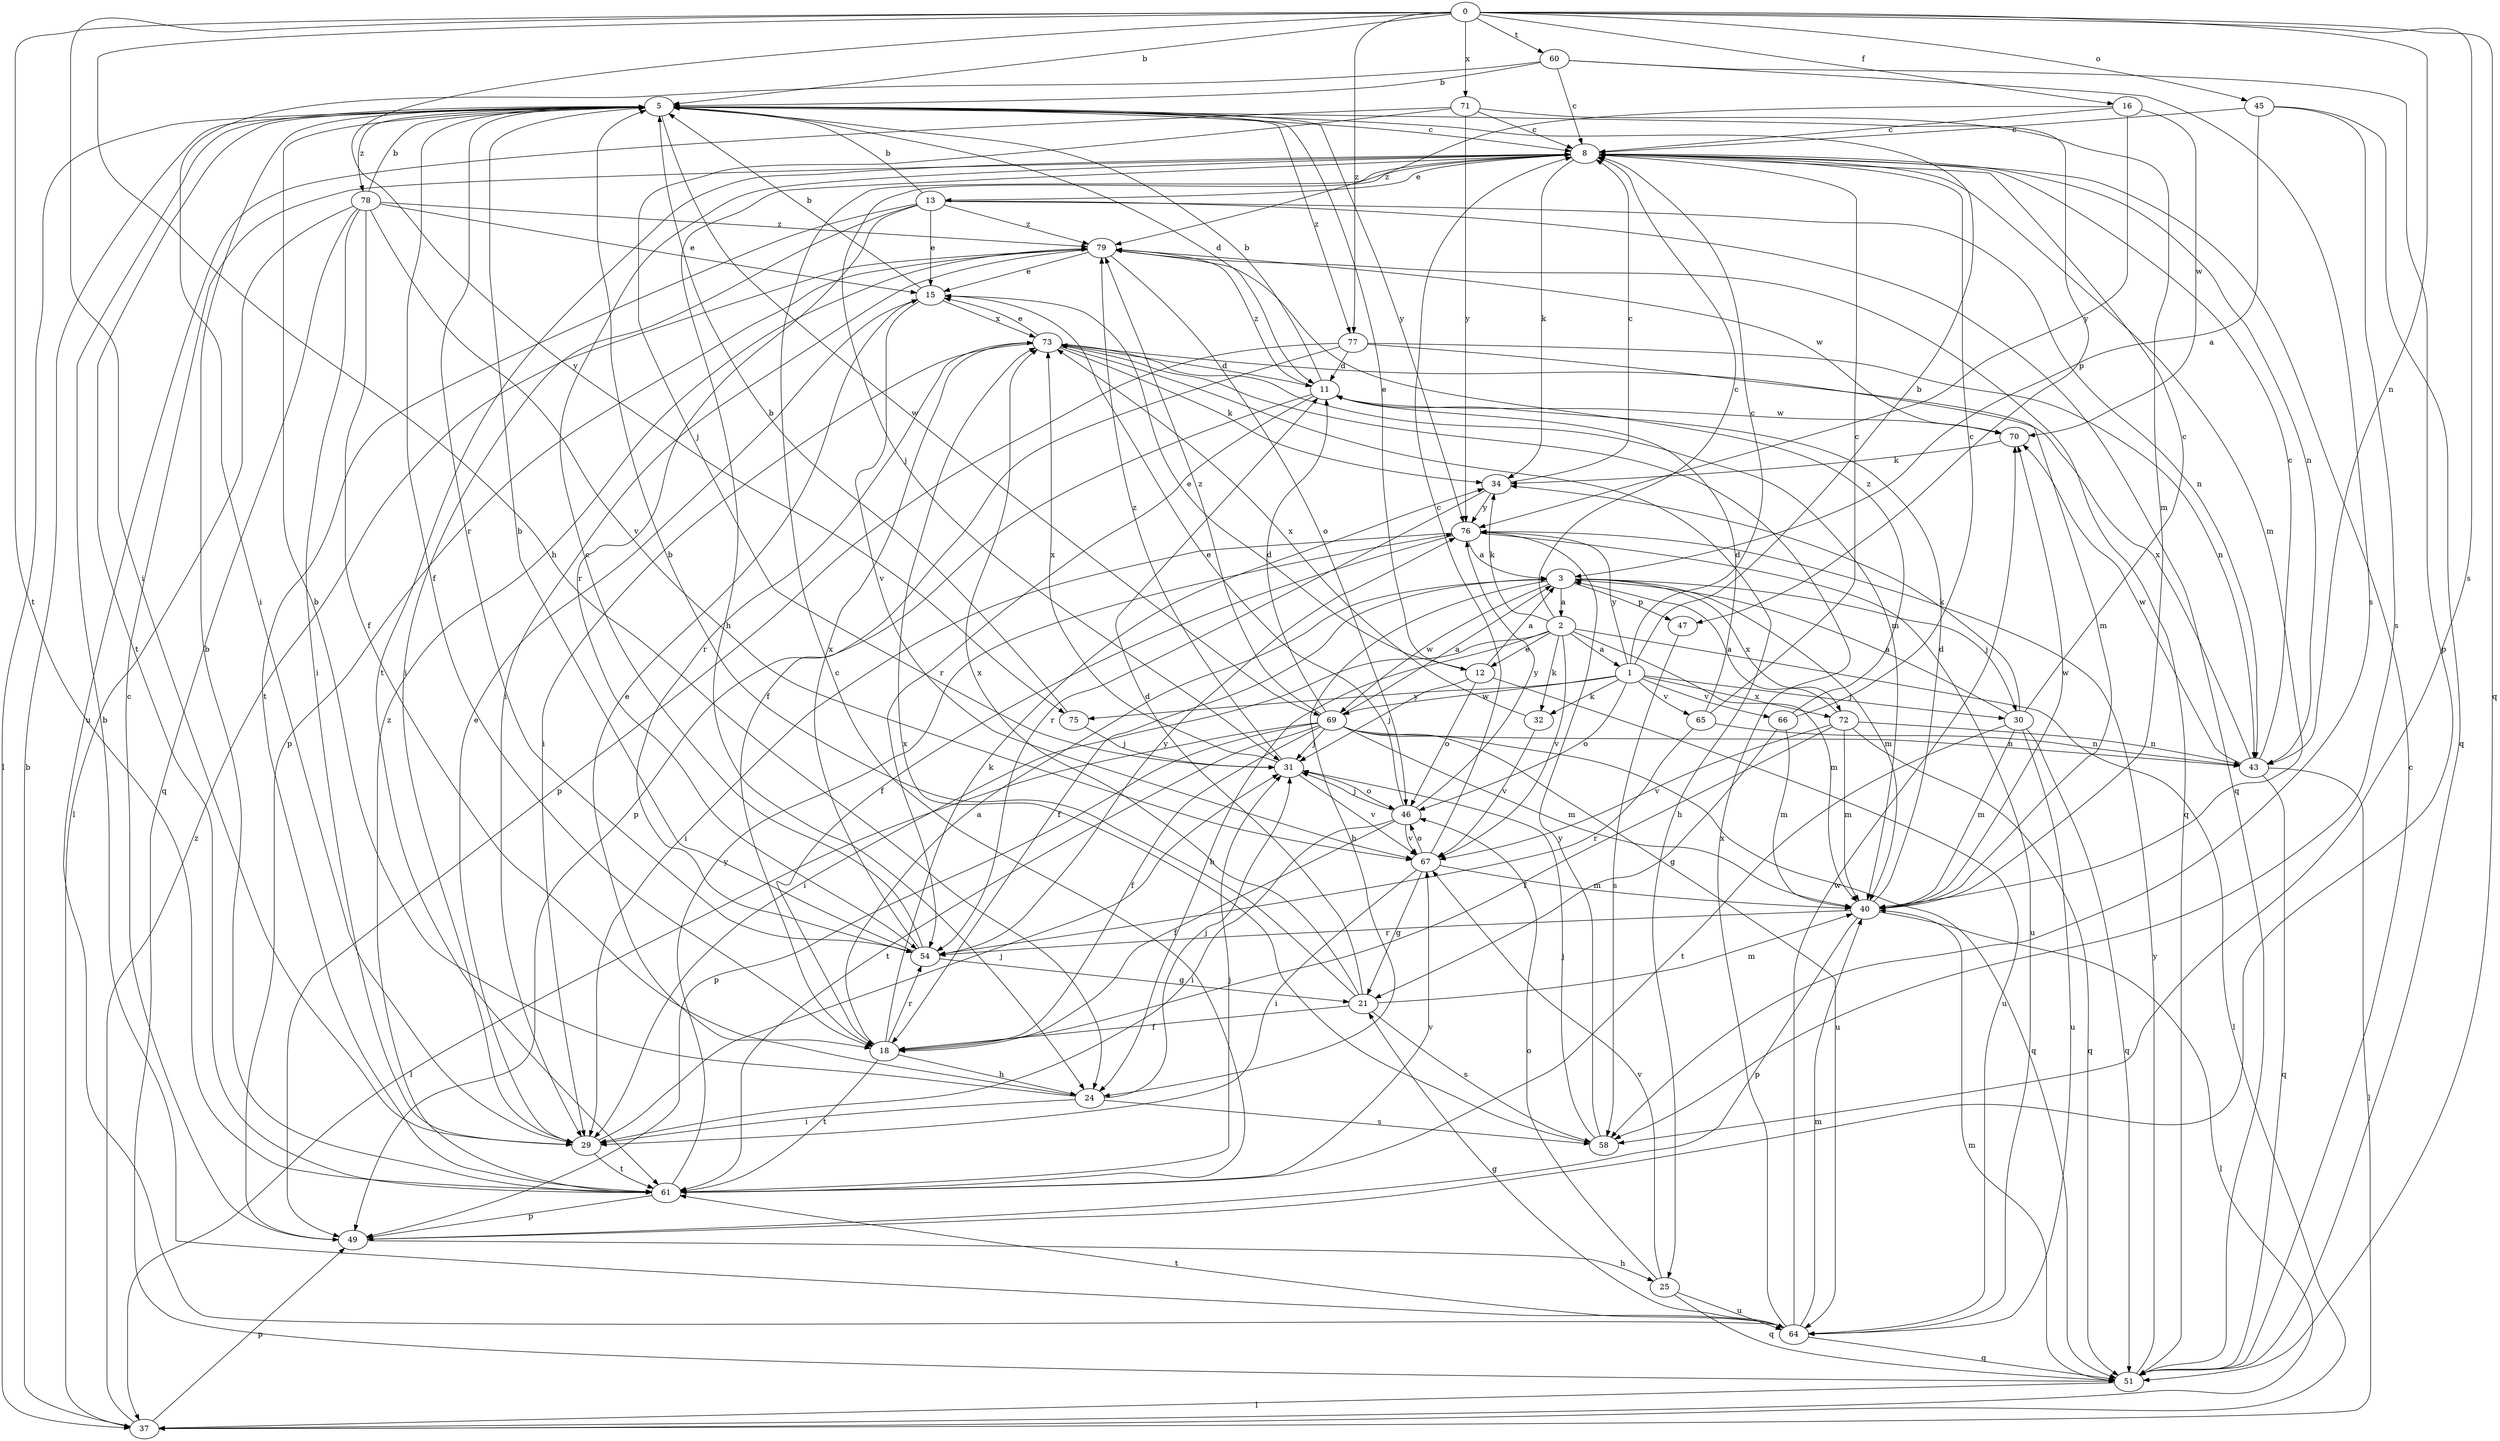 strict digraph  {
0;
1;
2;
3;
5;
8;
11;
12;
13;
15;
16;
18;
21;
24;
25;
29;
30;
31;
32;
34;
37;
40;
43;
45;
46;
47;
49;
51;
54;
58;
60;
61;
64;
65;
66;
67;
69;
70;
71;
72;
73;
75;
76;
77;
78;
79;
0 -> 5  [label=b];
0 -> 16  [label=f];
0 -> 24  [label=h];
0 -> 29  [label=i];
0 -> 43  [label=n];
0 -> 45  [label=o];
0 -> 51  [label=q];
0 -> 58  [label=s];
0 -> 60  [label=t];
0 -> 61  [label=t];
0 -> 71  [label=x];
0 -> 75  [label=y];
0 -> 77  [label=z];
1 -> 5  [label=b];
1 -> 8  [label=c];
1 -> 30  [label=j];
1 -> 32  [label=k];
1 -> 46  [label=o];
1 -> 65  [label=v];
1 -> 66  [label=v];
1 -> 69  [label=w];
1 -> 72  [label=x];
1 -> 75  [label=y];
1 -> 76  [label=y];
2 -> 1  [label=a];
2 -> 8  [label=c];
2 -> 12  [label=e];
2 -> 24  [label=h];
2 -> 29  [label=i];
2 -> 32  [label=k];
2 -> 34  [label=k];
2 -> 37  [label=l];
2 -> 40  [label=m];
2 -> 67  [label=v];
3 -> 2  [label=a];
3 -> 18  [label=f];
3 -> 24  [label=h];
3 -> 30  [label=j];
3 -> 40  [label=m];
3 -> 47  [label=p];
3 -> 69  [label=w];
3 -> 72  [label=x];
5 -> 8  [label=c];
5 -> 11  [label=d];
5 -> 12  [label=e];
5 -> 18  [label=f];
5 -> 37  [label=l];
5 -> 47  [label=p];
5 -> 54  [label=r];
5 -> 61  [label=t];
5 -> 69  [label=w];
5 -> 76  [label=y];
5 -> 77  [label=z];
5 -> 78  [label=z];
8 -> 13  [label=e];
8 -> 24  [label=h];
8 -> 31  [label=j];
8 -> 34  [label=k];
8 -> 40  [label=m];
8 -> 43  [label=n];
8 -> 61  [label=t];
11 -> 5  [label=b];
11 -> 49  [label=p];
11 -> 54  [label=r];
11 -> 70  [label=w];
11 -> 79  [label=z];
12 -> 3  [label=a];
12 -> 15  [label=e];
12 -> 31  [label=j];
12 -> 46  [label=o];
12 -> 64  [label=u];
13 -> 5  [label=b];
13 -> 15  [label=e];
13 -> 29  [label=i];
13 -> 43  [label=n];
13 -> 51  [label=q];
13 -> 54  [label=r];
13 -> 61  [label=t];
13 -> 79  [label=z];
15 -> 5  [label=b];
15 -> 67  [label=v];
15 -> 73  [label=x];
16 -> 8  [label=c];
16 -> 70  [label=w];
16 -> 76  [label=y];
16 -> 79  [label=z];
18 -> 3  [label=a];
18 -> 24  [label=h];
18 -> 34  [label=k];
18 -> 54  [label=r];
18 -> 61  [label=t];
21 -> 5  [label=b];
21 -> 11  [label=d];
21 -> 18  [label=f];
21 -> 40  [label=m];
21 -> 58  [label=s];
21 -> 73  [label=x];
24 -> 5  [label=b];
24 -> 15  [label=e];
24 -> 29  [label=i];
24 -> 31  [label=j];
24 -> 58  [label=s];
25 -> 46  [label=o];
25 -> 51  [label=q];
25 -> 64  [label=u];
25 -> 67  [label=v];
29 -> 15  [label=e];
29 -> 31  [label=j];
29 -> 61  [label=t];
30 -> 3  [label=a];
30 -> 8  [label=c];
30 -> 34  [label=k];
30 -> 40  [label=m];
30 -> 51  [label=q];
30 -> 61  [label=t];
30 -> 64  [label=u];
31 -> 46  [label=o];
31 -> 67  [label=v];
31 -> 73  [label=x];
31 -> 79  [label=z];
32 -> 67  [label=v];
32 -> 73  [label=x];
34 -> 8  [label=c];
34 -> 54  [label=r];
34 -> 76  [label=y];
37 -> 5  [label=b];
37 -> 49  [label=p];
37 -> 79  [label=z];
40 -> 11  [label=d];
40 -> 37  [label=l];
40 -> 49  [label=p];
40 -> 54  [label=r];
40 -> 70  [label=w];
43 -> 8  [label=c];
43 -> 37  [label=l];
43 -> 51  [label=q];
43 -> 70  [label=w];
43 -> 73  [label=x];
45 -> 3  [label=a];
45 -> 8  [label=c];
45 -> 51  [label=q];
45 -> 58  [label=s];
46 -> 15  [label=e];
46 -> 18  [label=f];
46 -> 29  [label=i];
46 -> 31  [label=j];
46 -> 67  [label=v];
46 -> 76  [label=y];
47 -> 58  [label=s];
49 -> 8  [label=c];
49 -> 25  [label=h];
51 -> 8  [label=c];
51 -> 37  [label=l];
51 -> 40  [label=m];
51 -> 76  [label=y];
54 -> 5  [label=b];
54 -> 8  [label=c];
54 -> 21  [label=g];
54 -> 73  [label=x];
54 -> 76  [label=y];
58 -> 31  [label=j];
58 -> 73  [label=x];
58 -> 76  [label=y];
60 -> 5  [label=b];
60 -> 8  [label=c];
60 -> 29  [label=i];
60 -> 49  [label=p];
60 -> 58  [label=s];
61 -> 5  [label=b];
61 -> 8  [label=c];
61 -> 31  [label=j];
61 -> 49  [label=p];
61 -> 67  [label=v];
61 -> 76  [label=y];
61 -> 79  [label=z];
64 -> 5  [label=b];
64 -> 21  [label=g];
64 -> 40  [label=m];
64 -> 51  [label=q];
64 -> 61  [label=t];
64 -> 70  [label=w];
64 -> 73  [label=x];
65 -> 8  [label=c];
65 -> 11  [label=d];
65 -> 43  [label=n];
65 -> 54  [label=r];
66 -> 8  [label=c];
66 -> 21  [label=g];
66 -> 40  [label=m];
66 -> 79  [label=z];
67 -> 8  [label=c];
67 -> 21  [label=g];
67 -> 29  [label=i];
67 -> 40  [label=m];
67 -> 46  [label=o];
69 -> 3  [label=a];
69 -> 11  [label=d];
69 -> 18  [label=f];
69 -> 31  [label=j];
69 -> 37  [label=l];
69 -> 40  [label=m];
69 -> 43  [label=n];
69 -> 49  [label=p];
69 -> 51  [label=q];
69 -> 61  [label=t];
69 -> 64  [label=u];
69 -> 79  [label=z];
70 -> 34  [label=k];
71 -> 8  [label=c];
71 -> 31  [label=j];
71 -> 40  [label=m];
71 -> 64  [label=u];
71 -> 76  [label=y];
72 -> 3  [label=a];
72 -> 18  [label=f];
72 -> 40  [label=m];
72 -> 43  [label=n];
72 -> 51  [label=q];
72 -> 67  [label=v];
73 -> 11  [label=d];
73 -> 15  [label=e];
73 -> 25  [label=h];
73 -> 29  [label=i];
73 -> 34  [label=k];
73 -> 40  [label=m];
73 -> 54  [label=r];
75 -> 5  [label=b];
75 -> 31  [label=j];
76 -> 3  [label=a];
76 -> 18  [label=f];
76 -> 29  [label=i];
76 -> 64  [label=u];
77 -> 11  [label=d];
77 -> 18  [label=f];
77 -> 40  [label=m];
77 -> 43  [label=n];
77 -> 49  [label=p];
78 -> 5  [label=b];
78 -> 15  [label=e];
78 -> 18  [label=f];
78 -> 29  [label=i];
78 -> 37  [label=l];
78 -> 51  [label=q];
78 -> 67  [label=v];
78 -> 79  [label=z];
79 -> 15  [label=e];
79 -> 29  [label=i];
79 -> 46  [label=o];
79 -> 49  [label=p];
79 -> 51  [label=q];
79 -> 70  [label=w];
}
